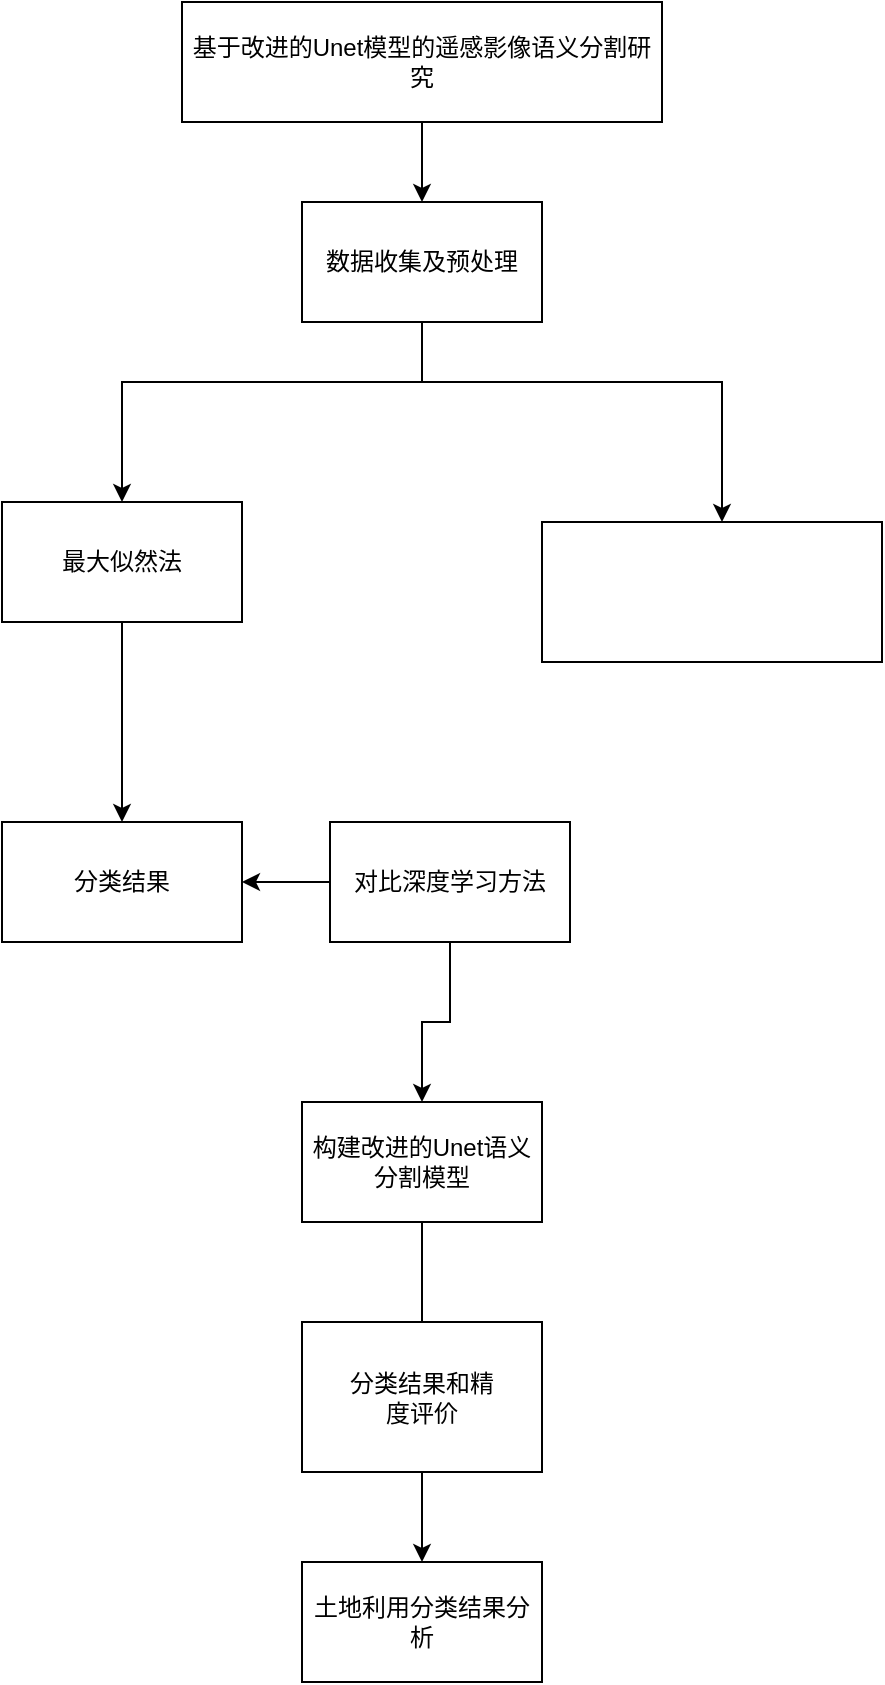 <mxfile version="18.1.3" type="github">
  <diagram id="C5RBs43oDa-KdzZeNtuy" name="Page-1">
    <mxGraphModel dx="812" dy="627" grid="1" gridSize="10" guides="1" tooltips="1" connect="1" arrows="1" fold="1" page="1" pageScale="1" pageWidth="827" pageHeight="1169" math="0" shadow="0">
      <root>
        <mxCell id="WIyWlLk6GJQsqaUBKTNV-0" />
        <mxCell id="WIyWlLk6GJQsqaUBKTNV-1" parent="WIyWlLk6GJQsqaUBKTNV-0" />
        <mxCell id="QG0IOspcoaKyUOCWfwK5-2" value="" style="edgeStyle=orthogonalEdgeStyle;rounded=0;orthogonalLoop=1;jettySize=auto;html=1;" edge="1" parent="WIyWlLk6GJQsqaUBKTNV-1" source="QG0IOspcoaKyUOCWfwK5-8" target="QG0IOspcoaKyUOCWfwK5-9">
          <mxGeometry relative="1" as="geometry">
            <mxPoint x="120" y="100" as="sourcePoint" />
            <mxPoint x="340" y="140" as="targetPoint" />
          </mxGeometry>
        </mxCell>
        <mxCell id="QG0IOspcoaKyUOCWfwK5-8" value="基于改进的Unet模型的遥感影像语义分割研究" style="rounded=0;whiteSpace=wrap;html=1;" vertex="1" parent="WIyWlLk6GJQsqaUBKTNV-1">
          <mxGeometry x="220" y="50" width="240" height="60" as="geometry" />
        </mxCell>
        <mxCell id="QG0IOspcoaKyUOCWfwK5-11" style="edgeStyle=orthogonalEdgeStyle;rounded=0;orthogonalLoop=1;jettySize=auto;html=1;" edge="1" parent="WIyWlLk6GJQsqaUBKTNV-1" source="QG0IOspcoaKyUOCWfwK5-9">
          <mxGeometry relative="1" as="geometry">
            <mxPoint x="490" y="310" as="targetPoint" />
            <Array as="points">
              <mxPoint x="340" y="240" />
              <mxPoint x="490" y="240" />
            </Array>
          </mxGeometry>
        </mxCell>
        <mxCell id="QG0IOspcoaKyUOCWfwK5-12" style="edgeStyle=orthogonalEdgeStyle;rounded=0;orthogonalLoop=1;jettySize=auto;html=1;entryX=0.5;entryY=0;entryDx=0;entryDy=0;" edge="1" parent="WIyWlLk6GJQsqaUBKTNV-1" source="QG0IOspcoaKyUOCWfwK5-9" target="QG0IOspcoaKyUOCWfwK5-13">
          <mxGeometry relative="1" as="geometry">
            <mxPoint x="190" y="310" as="targetPoint" />
            <Array as="points">
              <mxPoint x="340" y="240" />
              <mxPoint x="190" y="240" />
            </Array>
          </mxGeometry>
        </mxCell>
        <mxCell id="QG0IOspcoaKyUOCWfwK5-9" value="数据收集及预处理" style="rounded=0;whiteSpace=wrap;html=1;" vertex="1" parent="WIyWlLk6GJQsqaUBKTNV-1">
          <mxGeometry x="280" y="150" width="120" height="60" as="geometry" />
        </mxCell>
        <mxCell id="QG0IOspcoaKyUOCWfwK5-25" value="" style="edgeStyle=orthogonalEdgeStyle;rounded=0;orthogonalLoop=1;jettySize=auto;html=1;" edge="1" parent="WIyWlLk6GJQsqaUBKTNV-1" source="QG0IOspcoaKyUOCWfwK5-13" target="QG0IOspcoaKyUOCWfwK5-24">
          <mxGeometry relative="1" as="geometry" />
        </mxCell>
        <mxCell id="QG0IOspcoaKyUOCWfwK5-13" value="最大似然法" style="rounded=0;whiteSpace=wrap;html=1;" vertex="1" parent="WIyWlLk6GJQsqaUBKTNV-1">
          <mxGeometry x="130" y="300" width="120" height="60" as="geometry" />
        </mxCell>
        <mxCell id="QG0IOspcoaKyUOCWfwK5-14" value="" style="rounded=0;whiteSpace=wrap;html=1;" vertex="1" parent="WIyWlLk6GJQsqaUBKTNV-1">
          <mxGeometry x="400" y="310" width="170" height="70" as="geometry" />
        </mxCell>
        <mxCell id="QG0IOspcoaKyUOCWfwK5-26" style="edgeStyle=orthogonalEdgeStyle;rounded=0;orthogonalLoop=1;jettySize=auto;html=1;exitX=0;exitY=0.5;exitDx=0;exitDy=0;" edge="1" parent="WIyWlLk6GJQsqaUBKTNV-1" source="QG0IOspcoaKyUOCWfwK5-15" target="QG0IOspcoaKyUOCWfwK5-24">
          <mxGeometry relative="1" as="geometry" />
        </mxCell>
        <mxCell id="QG0IOspcoaKyUOCWfwK5-27" style="edgeStyle=orthogonalEdgeStyle;rounded=0;orthogonalLoop=1;jettySize=auto;html=1;exitX=0.5;exitY=1;exitDx=0;exitDy=0;entryX=0.5;entryY=0;entryDx=0;entryDy=0;" edge="1" parent="WIyWlLk6GJQsqaUBKTNV-1" source="QG0IOspcoaKyUOCWfwK5-15" target="QG0IOspcoaKyUOCWfwK5-18">
          <mxGeometry relative="1" as="geometry" />
        </mxCell>
        <mxCell id="QG0IOspcoaKyUOCWfwK5-15" value="对比深度学习方法" style="whiteSpace=wrap;html=1;rounded=0;" vertex="1" parent="WIyWlLk6GJQsqaUBKTNV-1">
          <mxGeometry x="294" y="460" width="120" height="60" as="geometry" />
        </mxCell>
        <mxCell id="QG0IOspcoaKyUOCWfwK5-22" value="" style="edgeStyle=orthogonalEdgeStyle;rounded=0;orthogonalLoop=1;jettySize=auto;html=1;startArrow=none;" edge="1" parent="WIyWlLk6GJQsqaUBKTNV-1" source="QG0IOspcoaKyUOCWfwK5-17" target="QG0IOspcoaKyUOCWfwK5-21">
          <mxGeometry relative="1" as="geometry" />
        </mxCell>
        <mxCell id="QG0IOspcoaKyUOCWfwK5-18" value="构建改进的Unet语义分割模型" style="whiteSpace=wrap;html=1;rounded=0;" vertex="1" parent="WIyWlLk6GJQsqaUBKTNV-1">
          <mxGeometry x="280" y="600" width="120" height="60" as="geometry" />
        </mxCell>
        <mxCell id="QG0IOspcoaKyUOCWfwK5-21" value="土地利用分类结果分析" style="whiteSpace=wrap;html=1;rounded=0;" vertex="1" parent="WIyWlLk6GJQsqaUBKTNV-1">
          <mxGeometry x="280" y="830" width="120" height="60" as="geometry" />
        </mxCell>
        <mxCell id="QG0IOspcoaKyUOCWfwK5-17" value="分类结果和精&lt;br&gt;度评价&lt;br&gt;" style="rounded=0;whiteSpace=wrap;html=1;" vertex="1" parent="WIyWlLk6GJQsqaUBKTNV-1">
          <mxGeometry x="280" y="710" width="120" height="75" as="geometry" />
        </mxCell>
        <mxCell id="QG0IOspcoaKyUOCWfwK5-23" value="" style="edgeStyle=orthogonalEdgeStyle;rounded=0;orthogonalLoop=1;jettySize=auto;html=1;endArrow=none;" edge="1" parent="WIyWlLk6GJQsqaUBKTNV-1" source="QG0IOspcoaKyUOCWfwK5-18" target="QG0IOspcoaKyUOCWfwK5-17">
          <mxGeometry relative="1" as="geometry">
            <mxPoint x="340" y="622.5" as="sourcePoint" />
            <mxPoint x="340" y="870" as="targetPoint" />
          </mxGeometry>
        </mxCell>
        <mxCell id="QG0IOspcoaKyUOCWfwK5-24" value="分类结果" style="whiteSpace=wrap;html=1;rounded=0;" vertex="1" parent="WIyWlLk6GJQsqaUBKTNV-1">
          <mxGeometry x="130" y="460" width="120" height="60" as="geometry" />
        </mxCell>
      </root>
    </mxGraphModel>
  </diagram>
</mxfile>
